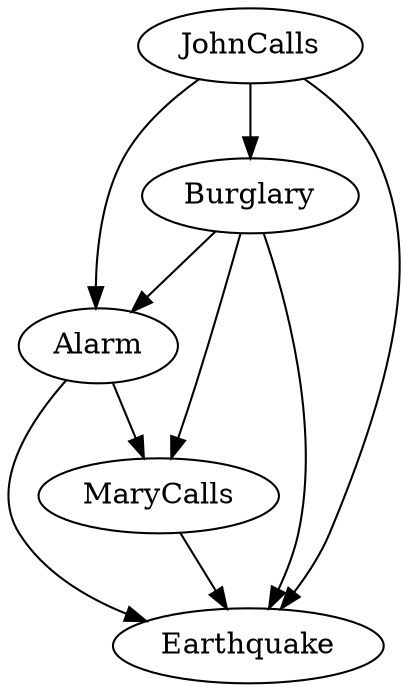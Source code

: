 digraph G {
    "Burglary" -> "Alarm";
    "JohnCalls" -> "Alarm";
    "Burglary" -> "MaryCalls";
    "Alarm" -> "MaryCalls";
    "JohnCalls" -> "Burglary";
    "Alarm" -> "Earthquake";
    "JohnCalls" -> "Earthquake";
    "MaryCalls" -> "Earthquake";
    "Burglary" -> "Earthquake";
}

